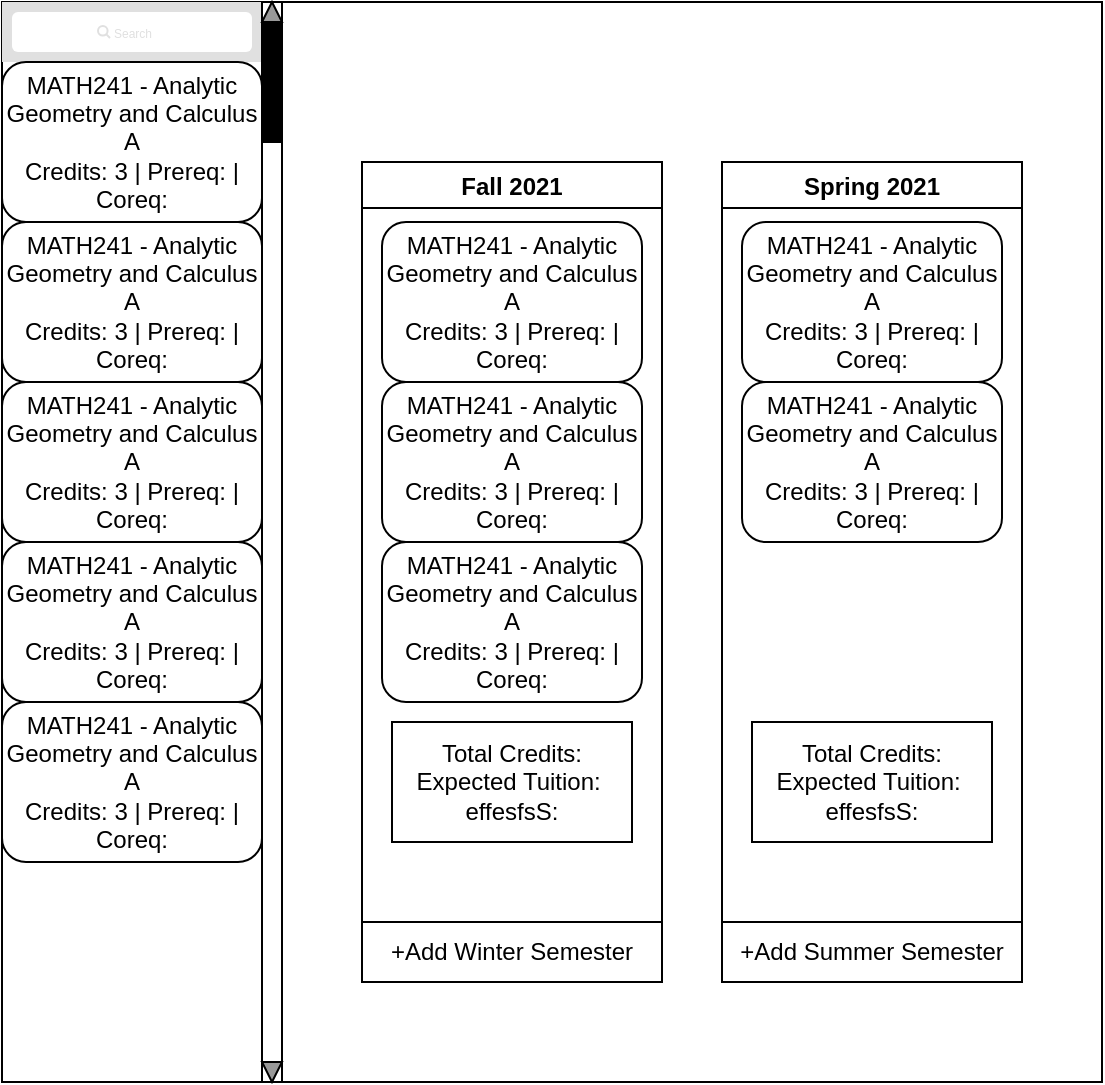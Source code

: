 <mxfile version="15.5.2" type="google"><diagram id="CN1BMHofCLAGNxruCUk4" name="Page-1"><mxGraphModel dx="868" dy="482" grid="1" gridSize="10" guides="1" tooltips="1" connect="1" arrows="1" fold="1" page="1" pageScale="1" pageWidth="850" pageHeight="1100" math="0" shadow="0"><root><mxCell id="0"/><mxCell id="1" parent="0"/><mxCell id="be9aqFQBjf-F8_Q0mqG2-2" value="" style="swimlane;horizontal=0;startSize=130;" vertex="1" parent="1"><mxGeometry x="160" y="130" width="550" height="540" as="geometry"/></mxCell><mxCell id="be9aqFQBjf-F8_Q0mqG2-11" value="" style="shape=rect;fillColor=#e0e0e0;strokeColor=none;" vertex="1" parent="be9aqFQBjf-F8_Q0mqG2-2"><mxGeometry width="130" height="30" as="geometry"/></mxCell><mxCell id="be9aqFQBjf-F8_Q0mqG2-12" value="" style="html=1;strokeWidth=1;shadow=0;dashed=0;shape=mxgraph.ios7ui.marginRect;rx=3;ry=3;rectMargin=5;strokeColor=none;" vertex="1" parent="be9aqFQBjf-F8_Q0mqG2-11"><mxGeometry width="130" height="30" as="geometry"/></mxCell><mxCell id="be9aqFQBjf-F8_Q0mqG2-13" value="Search" style="shape=mxgraph.ios7.icons.looking_glass;strokeColor=#e0e0e0;fillColor=none;fontColor=#e0e0e0;labelPosition=right;verticalLabelPosition=middle;align=left;verticalAlign=middle;fontSize=6;fontStyle=0;spacingTop=2;sketch=0;" vertex="1" parent="be9aqFQBjf-F8_Q0mqG2-11"><mxGeometry x="0.5" y="0.5" width="6" height="6" relative="1" as="geometry"><mxPoint x="-17" y="-3" as="offset"/></mxGeometry></mxCell><mxCell id="be9aqFQBjf-F8_Q0mqG2-15" value="MATH241 - Analytic Geometry and Calculus A&lt;br&gt;Credits: 3 | Prereq: | Coreq:" style="rounded=1;whiteSpace=wrap;html=1;" vertex="1" parent="be9aqFQBjf-F8_Q0mqG2-2"><mxGeometry y="30" width="130" height="80" as="geometry"/></mxCell><mxCell id="be9aqFQBjf-F8_Q0mqG2-21" value="MATH241 - Analytic Geometry and Calculus A&lt;br&gt;Credits: 3 | Prereq: | Coreq:" style="rounded=1;whiteSpace=wrap;html=1;" vertex="1" parent="be9aqFQBjf-F8_Q0mqG2-2"><mxGeometry y="110" width="130" height="80" as="geometry"/></mxCell><mxCell id="be9aqFQBjf-F8_Q0mqG2-22" value="MATH241 - Analytic Geometry and Calculus A&lt;br&gt;Credits: 3 | Prereq: | Coreq:" style="rounded=1;whiteSpace=wrap;html=1;" vertex="1" parent="be9aqFQBjf-F8_Q0mqG2-2"><mxGeometry y="190" width="130" height="80" as="geometry"/></mxCell><mxCell id="be9aqFQBjf-F8_Q0mqG2-23" value="MATH241 - Analytic Geometry and Calculus A&lt;br&gt;Credits: 3 | Prereq: | Coreq:" style="rounded=1;whiteSpace=wrap;html=1;" vertex="1" parent="be9aqFQBjf-F8_Q0mqG2-2"><mxGeometry y="270" width="130" height="80" as="geometry"/></mxCell><mxCell id="be9aqFQBjf-F8_Q0mqG2-24" value="MATH241 - Analytic Geometry and Calculus A&lt;br&gt;Credits: 3 | Prereq: | Coreq:" style="rounded=1;whiteSpace=wrap;html=1;" vertex="1" parent="be9aqFQBjf-F8_Q0mqG2-2"><mxGeometry y="350" width="130" height="80" as="geometry"/></mxCell><mxCell id="be9aqFQBjf-F8_Q0mqG2-25" value="Fall 2021" style="swimlane;" vertex="1" parent="be9aqFQBjf-F8_Q0mqG2-2"><mxGeometry x="180" y="80" width="150" height="410" as="geometry"/></mxCell><mxCell id="be9aqFQBjf-F8_Q0mqG2-26" value="MATH241 - Analytic Geometry and Calculus A&lt;br&gt;Credits: 3 | Prereq: | Coreq:" style="rounded=1;whiteSpace=wrap;html=1;" vertex="1" parent="be9aqFQBjf-F8_Q0mqG2-25"><mxGeometry x="10" y="30" width="130" height="80" as="geometry"/></mxCell><mxCell id="be9aqFQBjf-F8_Q0mqG2-27" value="MATH241 - Analytic Geometry and Calculus A&lt;br&gt;Credits: 3 | Prereq: | Coreq:" style="rounded=1;whiteSpace=wrap;html=1;" vertex="1" parent="be9aqFQBjf-F8_Q0mqG2-25"><mxGeometry x="10" y="110" width="130" height="80" as="geometry"/></mxCell><mxCell id="be9aqFQBjf-F8_Q0mqG2-28" value="MATH241 - Analytic Geometry and Calculus A&lt;br&gt;Credits: 3 | Prereq: | Coreq:" style="rounded=1;whiteSpace=wrap;html=1;" vertex="1" parent="be9aqFQBjf-F8_Q0mqG2-25"><mxGeometry x="10" y="190" width="130" height="80" as="geometry"/></mxCell><mxCell id="be9aqFQBjf-F8_Q0mqG2-34" value="Total Credits:&lt;br&gt;Expected Tuition:&amp;nbsp;&lt;br&gt;effesfsS:" style="rounded=0;whiteSpace=wrap;html=1;" vertex="1" parent="be9aqFQBjf-F8_Q0mqG2-25"><mxGeometry x="15" y="280" width="120" height="60" as="geometry"/></mxCell><mxCell id="be9aqFQBjf-F8_Q0mqG2-40" value="+Add Winter Semester" style="rounded=0;whiteSpace=wrap;html=1;" vertex="1" parent="be9aqFQBjf-F8_Q0mqG2-25"><mxGeometry y="380" width="150" height="30" as="geometry"/></mxCell><mxCell id="be9aqFQBjf-F8_Q0mqG2-41" value="Spring 2021" style="swimlane;" vertex="1" parent="be9aqFQBjf-F8_Q0mqG2-2"><mxGeometry x="360" y="80" width="150" height="410" as="geometry"/></mxCell><mxCell id="be9aqFQBjf-F8_Q0mqG2-42" value="MATH241 - Analytic Geometry and Calculus A&lt;br&gt;Credits: 3 | Prereq: | Coreq:" style="rounded=1;whiteSpace=wrap;html=1;" vertex="1" parent="be9aqFQBjf-F8_Q0mqG2-41"><mxGeometry x="10" y="30" width="130" height="80" as="geometry"/></mxCell><mxCell id="be9aqFQBjf-F8_Q0mqG2-43" value="MATH241 - Analytic Geometry and Calculus A&lt;br&gt;Credits: 3 | Prereq: | Coreq:" style="rounded=1;whiteSpace=wrap;html=1;" vertex="1" parent="be9aqFQBjf-F8_Q0mqG2-41"><mxGeometry x="10" y="110" width="130" height="80" as="geometry"/></mxCell><mxCell id="be9aqFQBjf-F8_Q0mqG2-45" value="Total Credits:&lt;br&gt;Expected Tuition:&amp;nbsp;&lt;br&gt;effesfsS:" style="rounded=0;whiteSpace=wrap;html=1;" vertex="1" parent="be9aqFQBjf-F8_Q0mqG2-41"><mxGeometry x="15" y="280" width="120" height="60" as="geometry"/></mxCell><mxCell id="be9aqFQBjf-F8_Q0mqG2-46" value="+Add Summer Semester" style="rounded=0;whiteSpace=wrap;html=1;" vertex="1" parent="be9aqFQBjf-F8_Q0mqG2-41"><mxGeometry y="380" width="150" height="30" as="geometry"/></mxCell><mxCell id="be9aqFQBjf-F8_Q0mqG2-47" value="" style="rounded=0;whiteSpace=wrap;html=1;" vertex="1" parent="be9aqFQBjf-F8_Q0mqG2-2"><mxGeometry x="130" width="10" height="540" as="geometry"/></mxCell><mxCell id="be9aqFQBjf-F8_Q0mqG2-48" value="" style="rounded=0;whiteSpace=wrap;html=1;fillColor=#000000;" vertex="1" parent="be9aqFQBjf-F8_Q0mqG2-2"><mxGeometry x="130" y="10" width="10" height="60" as="geometry"/></mxCell><mxCell id="be9aqFQBjf-F8_Q0mqG2-54" value="" style="triangle;whiteSpace=wrap;html=1;fillColor=#999999;rotation=90;" vertex="1" parent="be9aqFQBjf-F8_Q0mqG2-2"><mxGeometry x="130" y="530" width="10" height="10" as="geometry"/></mxCell><mxCell id="be9aqFQBjf-F8_Q0mqG2-53" value="" style="triangle;whiteSpace=wrap;html=1;fillColor=#999999;rotation=-90;" vertex="1" parent="1"><mxGeometry x="290" y="130" width="10" height="10" as="geometry"/></mxCell></root></mxGraphModel></diagram></mxfile>